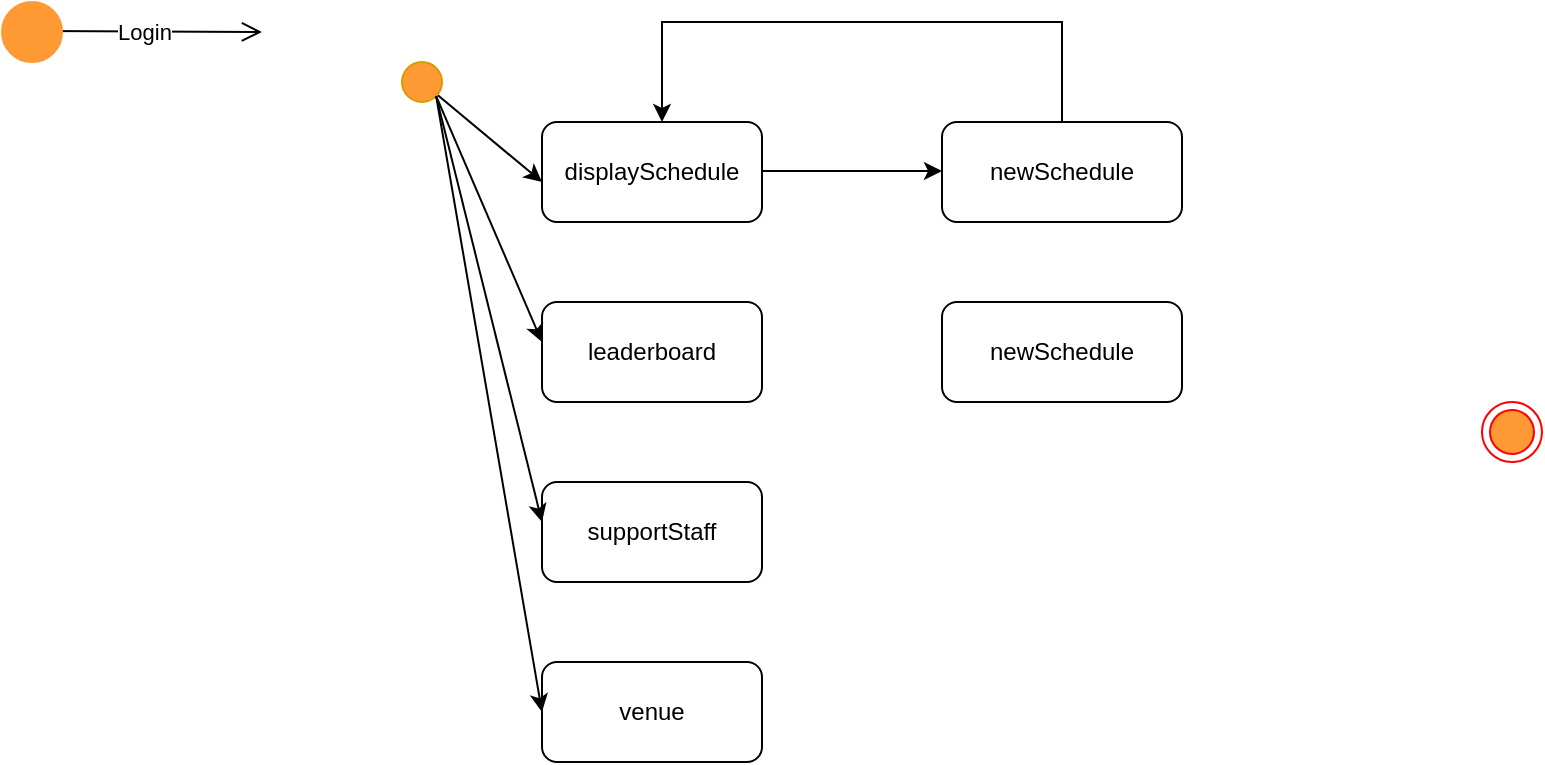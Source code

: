 <mxfile version="16.6.7" type="github">
  <diagram id="MWO8dnjpwdov2OWC_x-q" name="Page-1">
    <mxGraphModel dx="946" dy="620" grid="1" gridSize="10" guides="1" tooltips="1" connect="1" arrows="1" fold="1" page="1" pageScale="1" pageWidth="827" pageHeight="1169" math="0" shadow="0">
      <root>
        <mxCell id="0" />
        <mxCell id="1" parent="0" />
        <mxCell id="HJFzD3dMP5zAgZlF_XlQ-1" value="" style="ellipse;html=1;shape=endState;fillColor=#FF9933;strokeColor=#ff0000;" vertex="1" parent="1">
          <mxGeometry x="770" y="260" width="30" height="30" as="geometry" />
        </mxCell>
        <mxCell id="HJFzD3dMP5zAgZlF_XlQ-5" value="" style="endArrow=open;startArrow=none;endFill=0;startFill=0;endSize=8;html=1;verticalAlign=bottom;labelBackgroundColor=none;strokeWidth=1;rounded=0;" edge="1" parent="1">
          <mxGeometry width="160" relative="1" as="geometry">
            <mxPoint x="50" y="74.5" as="sourcePoint" />
            <mxPoint x="160" y="75" as="targetPoint" />
          </mxGeometry>
        </mxCell>
        <mxCell id="HJFzD3dMP5zAgZlF_XlQ-6" value="Login" style="edgeLabel;html=1;align=center;verticalAlign=middle;resizable=0;points=[];" vertex="1" connectable="0" parent="HJFzD3dMP5zAgZlF_XlQ-5">
          <mxGeometry x="0.3" y="2" relative="1" as="geometry">
            <mxPoint x="-21" y="2" as="offset" />
          </mxGeometry>
        </mxCell>
        <mxCell id="HJFzD3dMP5zAgZlF_XlQ-2" value="" style="ellipse;fillColor=#FF9933;strokeColor=#FF9933;" vertex="1" parent="1">
          <mxGeometry x="30" y="60" width="30" height="30" as="geometry" />
        </mxCell>
        <mxCell id="HJFzD3dMP5zAgZlF_XlQ-9" value="" style="endArrow=classic;html=1;rounded=0;" edge="1" parent="1">
          <mxGeometry width="50" height="50" relative="1" as="geometry">
            <mxPoint x="240" y="100" as="sourcePoint" />
            <mxPoint x="300" y="150" as="targetPoint" />
          </mxGeometry>
        </mxCell>
        <mxCell id="HJFzD3dMP5zAgZlF_XlQ-8" value="" style="ellipse;fillColor=#FF9933;strokeColor=#d79b00;" vertex="1" parent="1">
          <mxGeometry x="230" y="90" width="20" height="20" as="geometry" />
        </mxCell>
        <mxCell id="HJFzD3dMP5zAgZlF_XlQ-12" value="displaySchedule" style="rounded=1;whiteSpace=wrap;html=1;" vertex="1" parent="1">
          <mxGeometry x="300" y="120" width="110" height="50" as="geometry" />
        </mxCell>
        <mxCell id="HJFzD3dMP5zAgZlF_XlQ-13" value="" style="endArrow=classic;html=1;rounded=0;" edge="1" parent="1">
          <mxGeometry width="50" height="50" relative="1" as="geometry">
            <mxPoint x="410" y="144.5" as="sourcePoint" />
            <mxPoint x="500" y="144.5" as="targetPoint" />
          </mxGeometry>
        </mxCell>
        <mxCell id="HJFzD3dMP5zAgZlF_XlQ-15" value="" style="edgeStyle=elbowEdgeStyle;elbow=vertical;endArrow=classic;html=1;rounded=0;" edge="1" parent="1">
          <mxGeometry width="50" height="50" relative="1" as="geometry">
            <mxPoint x="560" y="130" as="sourcePoint" />
            <mxPoint x="360" y="120" as="targetPoint" />
            <Array as="points">
              <mxPoint x="460" y="70" />
            </Array>
          </mxGeometry>
        </mxCell>
        <mxCell id="HJFzD3dMP5zAgZlF_XlQ-14" value="&lt;span style=&quot;white-space: pre&quot;&gt;newSchedule&lt;/span&gt;" style="rounded=1;whiteSpace=wrap;html=1;" vertex="1" parent="1">
          <mxGeometry x="500" y="120" width="120" height="50" as="geometry" />
        </mxCell>
        <mxCell id="HJFzD3dMP5zAgZlF_XlQ-20" value="venue" style="rounded=1;whiteSpace=wrap;html=1;" vertex="1" parent="1">
          <mxGeometry x="300" y="390" width="110" height="50" as="geometry" />
        </mxCell>
        <mxCell id="HJFzD3dMP5zAgZlF_XlQ-21" value="leaderboard&lt;span style=&quot;color: rgba(0 , 0 , 0 , 0) ; font-family: monospace ; font-size: 0px&quot;&gt;%3CmxGraphModel%3E%3Croot%3E%3CmxCell%20id%3D%220%22%2F%3E%3CmxCell%20id%3D%221%22%20parent%3D%220%22%2F%3E%3CmxCell%20id%3D%222%22%20value%3D%22displaySchedule%22%20style%3D%22rounded%3D1%3BwhiteSpace%3Dwrap%3Bhtml%3D1%3B%22%20vertex%3D%221%22%20parent%3D%221%22%3E%3CmxGeometry%20x%3D%22300%22%20y%3D%22120%22%20width%3D%22110%22%20height%3D%2250%22%20as%3D%22geometry%22%2F%3E%3C%2FmxCell%3E%3C%2Froot%3E%3C%2FmxGraphModel%3E&lt;/span&gt;" style="rounded=1;whiteSpace=wrap;html=1;" vertex="1" parent="1">
          <mxGeometry x="300" y="210" width="110" height="50" as="geometry" />
        </mxCell>
        <mxCell id="HJFzD3dMP5zAgZlF_XlQ-22" value="supportStaff" style="rounded=1;whiteSpace=wrap;html=1;" vertex="1" parent="1">
          <mxGeometry x="300" y="300" width="110" height="50" as="geometry" />
        </mxCell>
        <mxCell id="HJFzD3dMP5zAgZlF_XlQ-23" value="" style="endArrow=classic;html=1;rounded=0;exitX=1;exitY=1;exitDx=0;exitDy=0;" edge="1" parent="1" source="HJFzD3dMP5zAgZlF_XlQ-8">
          <mxGeometry width="50" height="50" relative="1" as="geometry">
            <mxPoint x="240" y="130" as="sourcePoint" />
            <mxPoint x="300" y="230" as="targetPoint" />
          </mxGeometry>
        </mxCell>
        <mxCell id="HJFzD3dMP5zAgZlF_XlQ-24" value="" style="endArrow=classic;html=1;rounded=0;exitX=1;exitY=1;exitDx=0;exitDy=0;" edge="1" parent="1" source="HJFzD3dMP5zAgZlF_XlQ-8">
          <mxGeometry width="50" height="50" relative="1" as="geometry">
            <mxPoint x="220" y="200" as="sourcePoint" />
            <mxPoint x="300" y="320" as="targetPoint" />
          </mxGeometry>
        </mxCell>
        <mxCell id="HJFzD3dMP5zAgZlF_XlQ-25" value="" style="endArrow=classic;html=1;rounded=0;entryX=0;entryY=0.5;entryDx=0;entryDy=0;exitX=1;exitY=1;exitDx=0;exitDy=0;" edge="1" parent="1" source="HJFzD3dMP5zAgZlF_XlQ-8" target="HJFzD3dMP5zAgZlF_XlQ-20">
          <mxGeometry width="50" height="50" relative="1" as="geometry">
            <mxPoint x="140" y="330" as="sourcePoint" />
            <mxPoint x="190" y="280" as="targetPoint" />
          </mxGeometry>
        </mxCell>
        <mxCell id="HJFzD3dMP5zAgZlF_XlQ-27" value="&lt;span style=&quot;white-space: pre&quot;&gt;newSchedule&lt;/span&gt;" style="rounded=1;whiteSpace=wrap;html=1;" vertex="1" parent="1">
          <mxGeometry x="500" y="210" width="120" height="50" as="geometry" />
        </mxCell>
      </root>
    </mxGraphModel>
  </diagram>
</mxfile>
